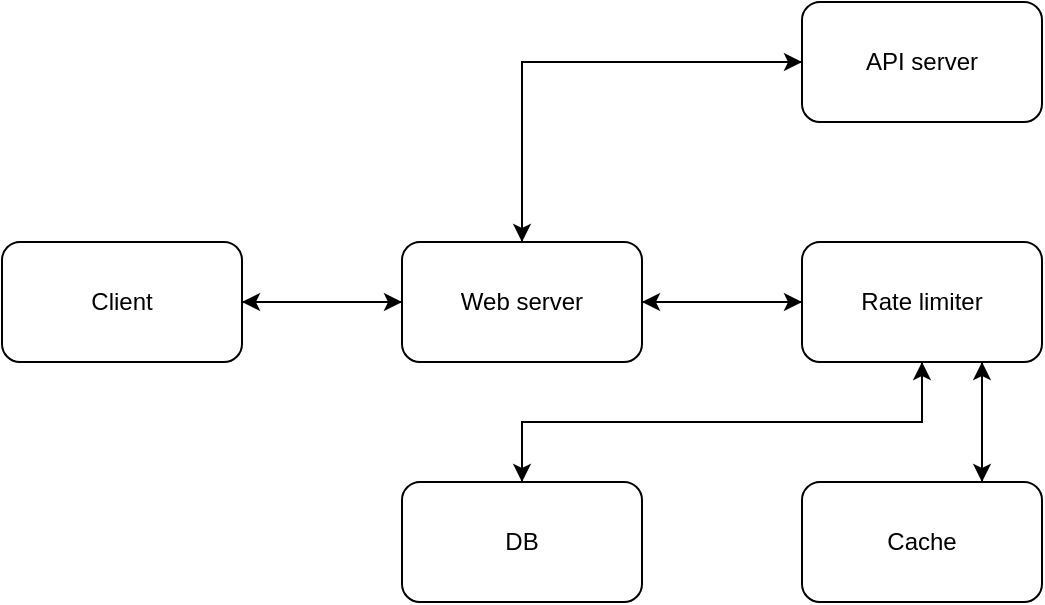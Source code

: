 <mxfile version="21.3.6" type="device">
  <diagram name="Page-1" id="vkETW_f1yGzNbxNoW9vd">
    <mxGraphModel dx="882" dy="596" grid="1" gridSize="10" guides="1" tooltips="1" connect="1" arrows="1" fold="1" page="1" pageScale="1" pageWidth="850" pageHeight="1100" math="0" shadow="0">
      <root>
        <mxCell id="0" />
        <mxCell id="1" parent="0" />
        <mxCell id="GIo4lOQ5D8zovkSAOIZO-6" style="edgeStyle=orthogonalEdgeStyle;rounded=0;orthogonalLoop=1;jettySize=auto;html=1;exitX=1;exitY=0.5;exitDx=0;exitDy=0;entryX=0;entryY=0.5;entryDx=0;entryDy=0;" parent="1" source="GIo4lOQ5D8zovkSAOIZO-1" target="GIo4lOQ5D8zovkSAOIZO-2" edge="1">
          <mxGeometry relative="1" as="geometry" />
        </mxCell>
        <mxCell id="GIo4lOQ5D8zovkSAOIZO-1" value="Client" style="rounded=1;whiteSpace=wrap;html=1;" parent="1" vertex="1">
          <mxGeometry x="80" y="200" width="120" height="60" as="geometry" />
        </mxCell>
        <mxCell id="GIo4lOQ5D8zovkSAOIZO-7" style="edgeStyle=orthogonalEdgeStyle;rounded=0;orthogonalLoop=1;jettySize=auto;html=1;exitX=0;exitY=0.5;exitDx=0;exitDy=0;entryX=1;entryY=0.5;entryDx=0;entryDy=0;" parent="1" source="GIo4lOQ5D8zovkSAOIZO-2" target="GIo4lOQ5D8zovkSAOIZO-1" edge="1">
          <mxGeometry relative="1" as="geometry" />
        </mxCell>
        <mxCell id="GIo4lOQ5D8zovkSAOIZO-8" style="edgeStyle=orthogonalEdgeStyle;rounded=0;orthogonalLoop=1;jettySize=auto;html=1;exitX=1;exitY=0.5;exitDx=0;exitDy=0;entryX=0;entryY=0.5;entryDx=0;entryDy=0;" parent="1" source="GIo4lOQ5D8zovkSAOIZO-2" target="GIo4lOQ5D8zovkSAOIZO-3" edge="1">
          <mxGeometry relative="1" as="geometry" />
        </mxCell>
        <mxCell id="GIo4lOQ5D8zovkSAOIZO-11" style="edgeStyle=orthogonalEdgeStyle;rounded=0;orthogonalLoop=1;jettySize=auto;html=1;exitX=0.5;exitY=0;exitDx=0;exitDy=0;entryX=0;entryY=0.5;entryDx=0;entryDy=0;" parent="1" source="GIo4lOQ5D8zovkSAOIZO-2" target="GIo4lOQ5D8zovkSAOIZO-4" edge="1">
          <mxGeometry relative="1" as="geometry" />
        </mxCell>
        <mxCell id="GIo4lOQ5D8zovkSAOIZO-2" value="Web server" style="rounded=1;whiteSpace=wrap;html=1;" parent="1" vertex="1">
          <mxGeometry x="280" y="200" width="120" height="60" as="geometry" />
        </mxCell>
        <mxCell id="GIo4lOQ5D8zovkSAOIZO-9" style="edgeStyle=orthogonalEdgeStyle;rounded=0;orthogonalLoop=1;jettySize=auto;html=1;exitX=0;exitY=0.5;exitDx=0;exitDy=0;entryX=1;entryY=0.5;entryDx=0;entryDy=0;" parent="1" source="GIo4lOQ5D8zovkSAOIZO-3" target="GIo4lOQ5D8zovkSAOIZO-2" edge="1">
          <mxGeometry relative="1" as="geometry" />
        </mxCell>
        <mxCell id="GIo4lOQ5D8zovkSAOIZO-10" style="edgeStyle=orthogonalEdgeStyle;rounded=0;orthogonalLoop=1;jettySize=auto;html=1;exitX=0.5;exitY=1;exitDx=0;exitDy=0;entryX=0.5;entryY=0;entryDx=0;entryDy=0;" parent="1" source="GIo4lOQ5D8zovkSAOIZO-3" target="GIo4lOQ5D8zovkSAOIZO-5" edge="1">
          <mxGeometry relative="1" as="geometry" />
        </mxCell>
        <mxCell id="lTsMpnqPC8pFJK7DDNOB-3" style="edgeStyle=orthogonalEdgeStyle;rounded=0;orthogonalLoop=1;jettySize=auto;html=1;exitX=0.75;exitY=1;exitDx=0;exitDy=0;entryX=0.75;entryY=0;entryDx=0;entryDy=0;" edge="1" parent="1" source="GIo4lOQ5D8zovkSAOIZO-3" target="lTsMpnqPC8pFJK7DDNOB-1">
          <mxGeometry relative="1" as="geometry" />
        </mxCell>
        <mxCell id="GIo4lOQ5D8zovkSAOIZO-3" value="Rate limiter" style="rounded=1;whiteSpace=wrap;html=1;" parent="1" vertex="1">
          <mxGeometry x="480" y="200" width="120" height="60" as="geometry" />
        </mxCell>
        <mxCell id="GIo4lOQ5D8zovkSAOIZO-12" style="edgeStyle=orthogonalEdgeStyle;rounded=0;orthogonalLoop=1;jettySize=auto;html=1;exitX=0;exitY=0.5;exitDx=0;exitDy=0;" parent="1" source="GIo4lOQ5D8zovkSAOIZO-4" target="GIo4lOQ5D8zovkSAOIZO-2" edge="1">
          <mxGeometry relative="1" as="geometry" />
        </mxCell>
        <mxCell id="GIo4lOQ5D8zovkSAOIZO-4" value="API server" style="rounded=1;whiteSpace=wrap;html=1;" parent="1" vertex="1">
          <mxGeometry x="480" y="80" width="120" height="60" as="geometry" />
        </mxCell>
        <mxCell id="lTsMpnqPC8pFJK7DDNOB-2" style="edgeStyle=orthogonalEdgeStyle;rounded=0;orthogonalLoop=1;jettySize=auto;html=1;exitX=0.5;exitY=0;exitDx=0;exitDy=0;entryX=0.5;entryY=1;entryDx=0;entryDy=0;" edge="1" parent="1" source="GIo4lOQ5D8zovkSAOIZO-5" target="GIo4lOQ5D8zovkSAOIZO-3">
          <mxGeometry relative="1" as="geometry" />
        </mxCell>
        <mxCell id="GIo4lOQ5D8zovkSAOIZO-5" value="DB" style="rounded=1;whiteSpace=wrap;html=1;" parent="1" vertex="1">
          <mxGeometry x="280" y="320" width="120" height="60" as="geometry" />
        </mxCell>
        <mxCell id="lTsMpnqPC8pFJK7DDNOB-4" style="edgeStyle=orthogonalEdgeStyle;rounded=0;orthogonalLoop=1;jettySize=auto;html=1;exitX=0.75;exitY=0;exitDx=0;exitDy=0;entryX=0.75;entryY=1;entryDx=0;entryDy=0;" edge="1" parent="1" source="lTsMpnqPC8pFJK7DDNOB-1" target="GIo4lOQ5D8zovkSAOIZO-3">
          <mxGeometry relative="1" as="geometry" />
        </mxCell>
        <mxCell id="lTsMpnqPC8pFJK7DDNOB-1" value="Cache" style="rounded=1;whiteSpace=wrap;html=1;" vertex="1" parent="1">
          <mxGeometry x="480" y="320" width="120" height="60" as="geometry" />
        </mxCell>
      </root>
    </mxGraphModel>
  </diagram>
</mxfile>
